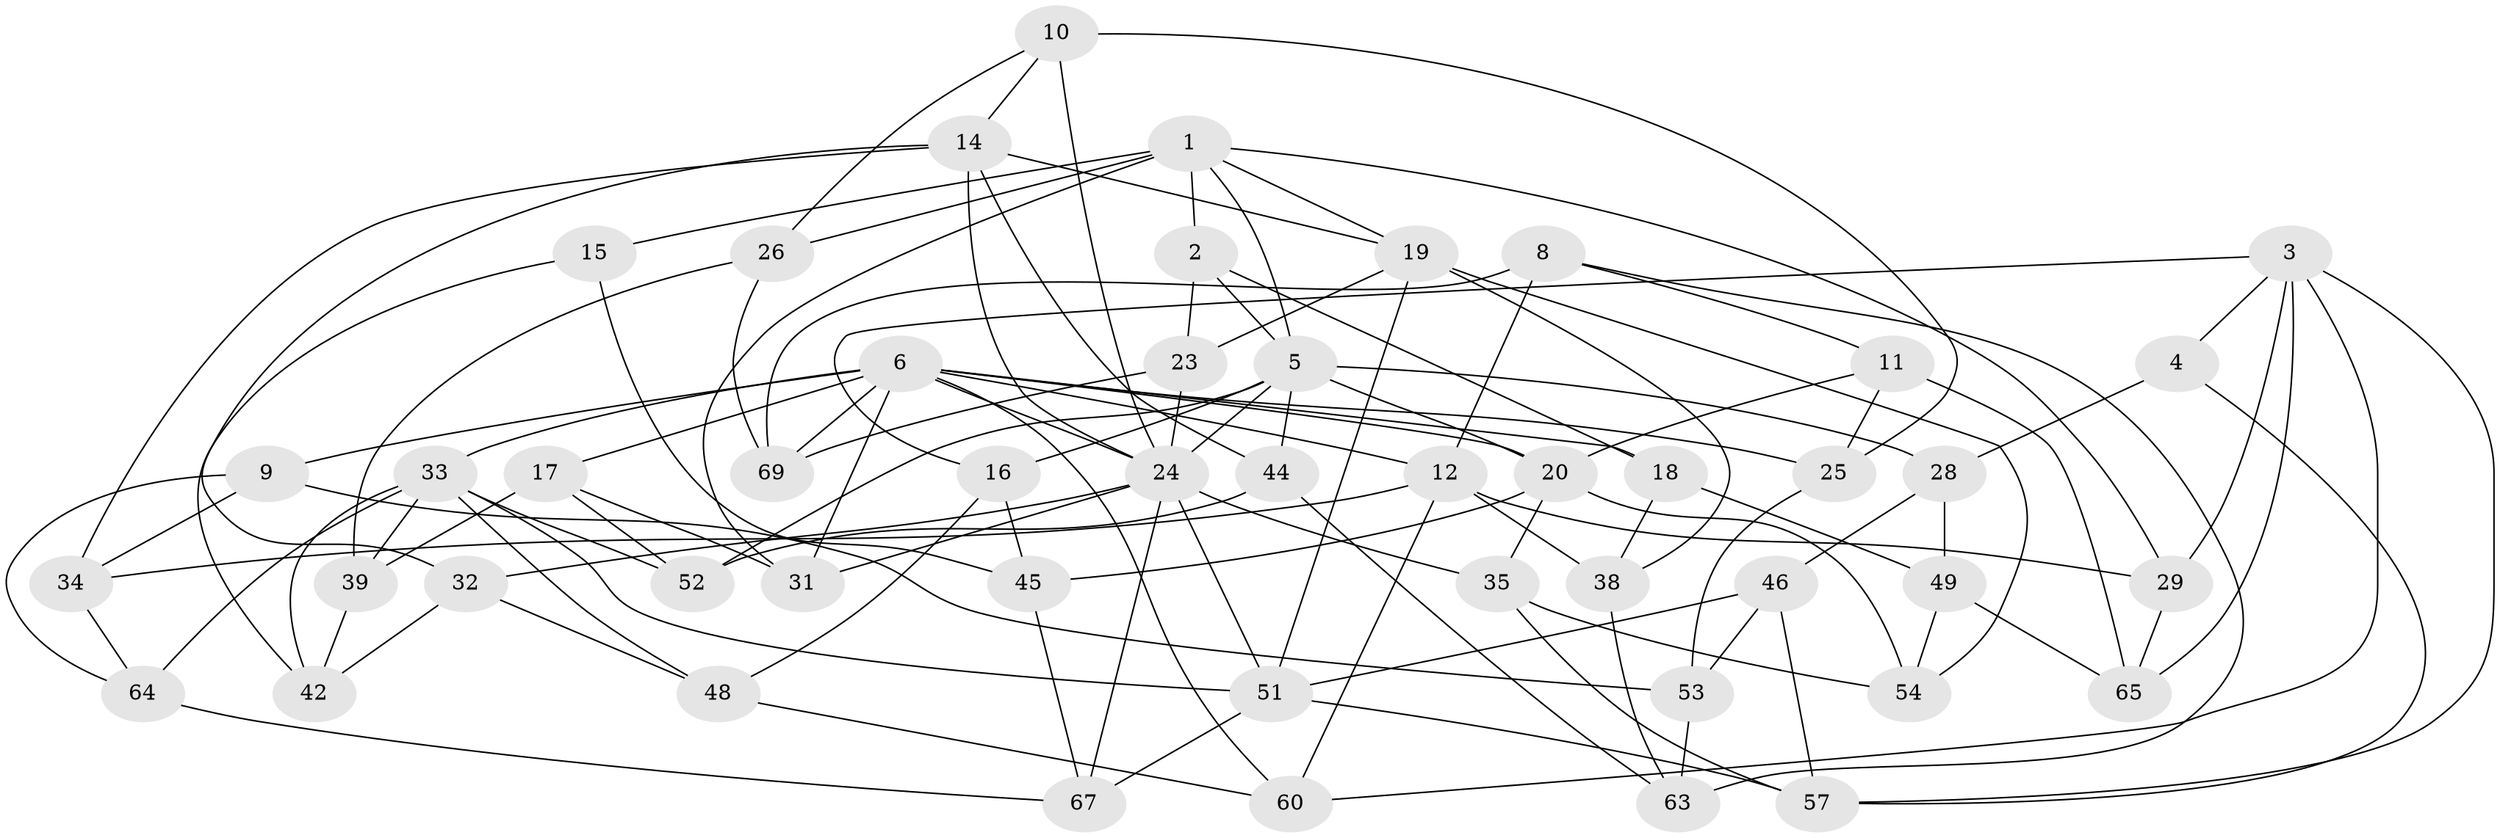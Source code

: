 // original degree distribution, {4: 1.0}
// Generated by graph-tools (version 1.1) at 2025/20/03/04/25 18:20:36]
// undirected, 48 vertices, 113 edges
graph export_dot {
graph [start="1"]
  node [color=gray90,style=filled];
  1 [super="+7"];
  2;
  3 [super="+61+22"];
  4;
  5 [super="+21+43"];
  6 [super="+13+41"];
  8;
  9;
  10;
  11;
  12 [super="+27"];
  14 [super="+47"];
  15;
  16;
  17;
  18;
  19 [super="+30"];
  20 [super="+50"];
  23;
  24 [super="+59+37"];
  25;
  26;
  28;
  29;
  31;
  32;
  33 [super="+58+56"];
  34;
  35;
  38;
  39;
  42;
  44;
  45;
  46;
  48;
  49;
  51 [super="+68"];
  52;
  53;
  54;
  57 [super="+62"];
  60;
  63;
  64;
  65;
  67;
  69;
  1 -- 2;
  1 -- 15 [weight=2];
  1 -- 31;
  1 -- 19;
  1 -- 5;
  1 -- 26;
  1 -- 29;
  2 -- 18;
  2 -- 23;
  2 -- 5;
  3 -- 57 [weight=2];
  3 -- 29;
  3 -- 16;
  3 -- 65;
  3 -- 4 [weight=2];
  3 -- 60;
  4 -- 57;
  4 -- 28;
  5 -- 28;
  5 -- 52;
  5 -- 44;
  5 -- 16;
  5 -- 20;
  5 -- 24;
  6 -- 60;
  6 -- 31;
  6 -- 25;
  6 -- 33 [weight=2];
  6 -- 24;
  6 -- 17;
  6 -- 18;
  6 -- 20;
  6 -- 69;
  6 -- 9;
  6 -- 12;
  8 -- 63;
  8 -- 69;
  8 -- 12;
  8 -- 11;
  9 -- 53;
  9 -- 34;
  9 -- 64;
  10 -- 14;
  10 -- 26;
  10 -- 25;
  10 -- 24;
  11 -- 25;
  11 -- 65;
  11 -- 20;
  12 -- 34;
  12 -- 38;
  12 -- 29;
  12 -- 60;
  14 -- 44;
  14 -- 34;
  14 -- 32;
  14 -- 19;
  14 -- 24;
  15 -- 42;
  15 -- 45;
  16 -- 48;
  16 -- 45;
  17 -- 39;
  17 -- 52;
  17 -- 31;
  18 -- 38;
  18 -- 49;
  19 -- 54;
  19 -- 51;
  19 -- 38;
  19 -- 23;
  20 -- 45;
  20 -- 35;
  20 -- 54;
  23 -- 69;
  23 -- 24;
  24 -- 32;
  24 -- 51;
  24 -- 31;
  24 -- 35;
  24 -- 67;
  25 -- 53;
  26 -- 69;
  26 -- 39;
  28 -- 46;
  28 -- 49;
  29 -- 65;
  32 -- 48;
  32 -- 42;
  33 -- 48;
  33 -- 42;
  33 -- 39;
  33 -- 64;
  33 -- 51;
  33 -- 52;
  34 -- 64;
  35 -- 54;
  35 -- 57;
  38 -- 63;
  39 -- 42;
  44 -- 52;
  44 -- 63;
  45 -- 67;
  46 -- 53;
  46 -- 51;
  46 -- 57;
  48 -- 60;
  49 -- 65;
  49 -- 54;
  51 -- 57;
  51 -- 67;
  53 -- 63;
  64 -- 67;
}
